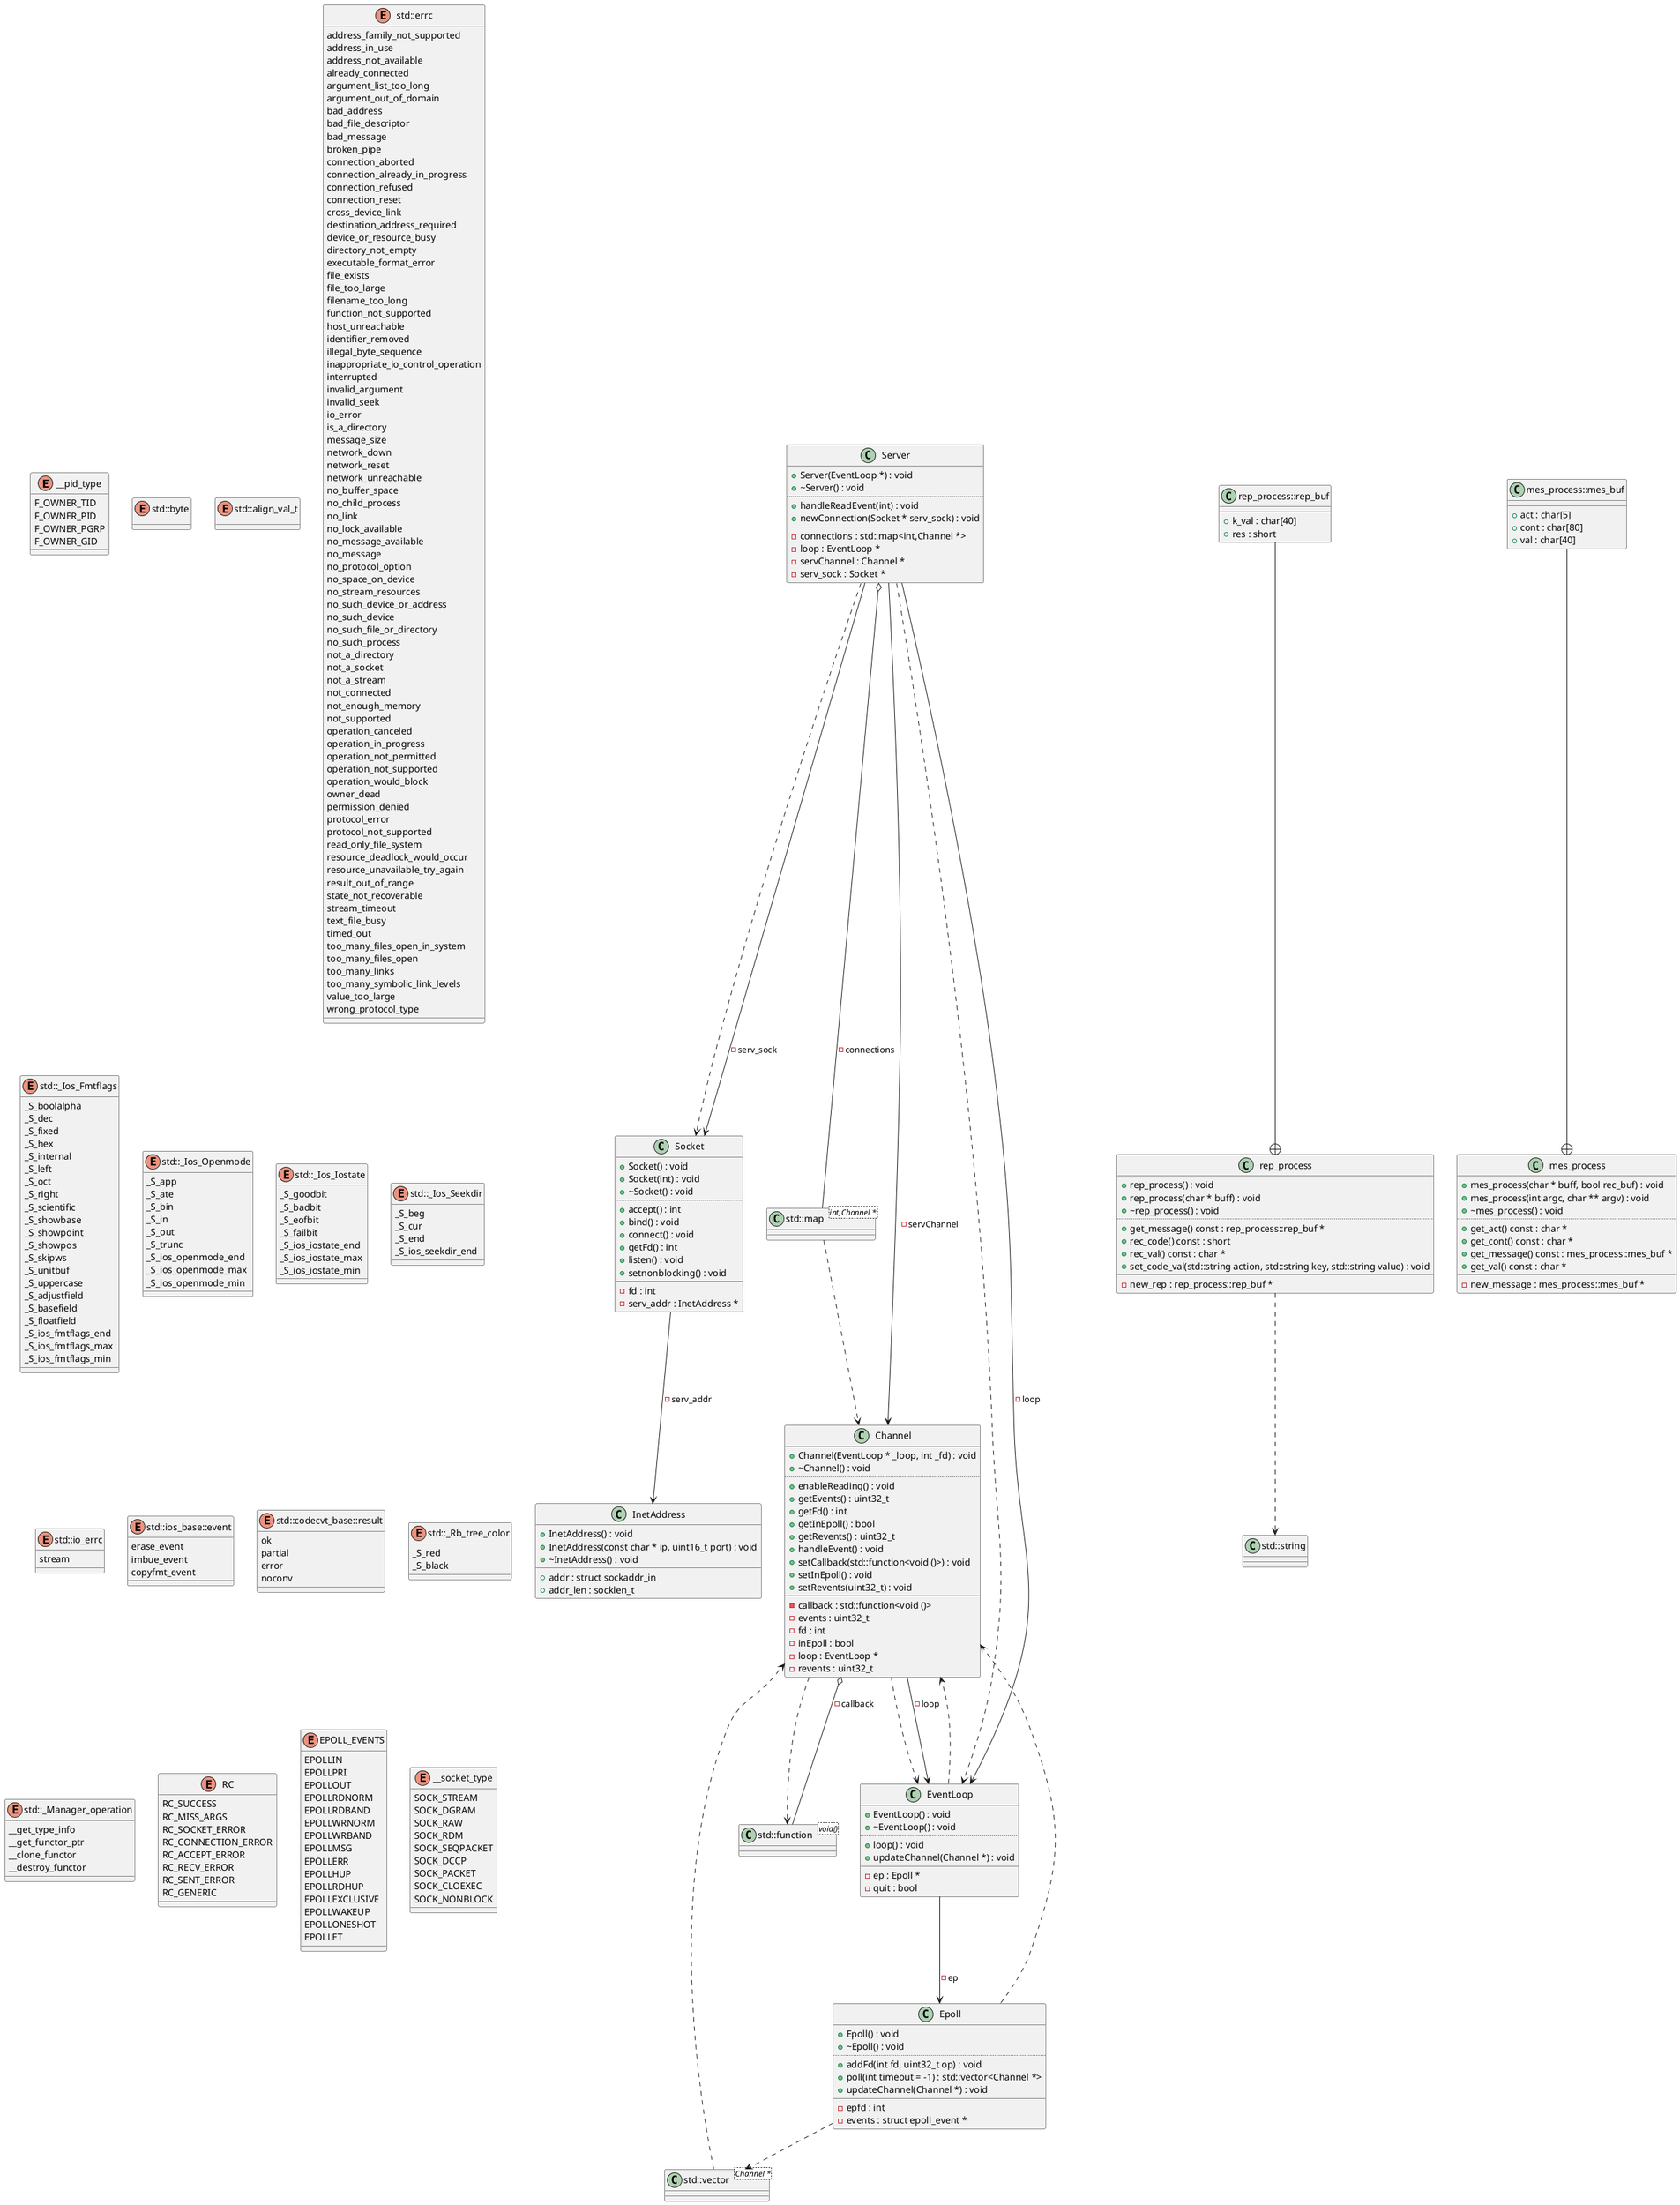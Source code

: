 @startuml
enum "__pid_type" as C_0001735548386921279272
enum C_0001735548386921279272 {
F_OWNER_TID
F_OWNER_PID
F_OWNER_PGRP
F_OWNER_GID
}
class "Socket" as C_0001698085643853748980
class C_0001698085643853748980 {
+Socket() : void
+Socket(int) : void
+~Socket() : void
..
+accept() : int
+bind() : void
+connect() : void
+getFd() : int
+listen() : void
+setnonblocking() : void
__
-fd : int
-serv_addr : InetAddress *
}
enum "std::byte" as C_0001195947699381904047
enum C_0001195947699381904047 {
}
enum "std::align_val_t" as C_0000047105553628505027
enum C_0000047105553628505027 {
}
enum "std::errc" as C_0000118351009949609628
enum C_0000118351009949609628 {
address_family_not_supported
address_in_use
address_not_available
already_connected
argument_list_too_long
argument_out_of_domain
bad_address
bad_file_descriptor
bad_message
broken_pipe
connection_aborted
connection_already_in_progress
connection_refused
connection_reset
cross_device_link
destination_address_required
device_or_resource_busy
directory_not_empty
executable_format_error
file_exists
file_too_large
filename_too_long
function_not_supported
host_unreachable
identifier_removed
illegal_byte_sequence
inappropriate_io_control_operation
interrupted
invalid_argument
invalid_seek
io_error
is_a_directory
message_size
network_down
network_reset
network_unreachable
no_buffer_space
no_child_process
no_link
no_lock_available
no_message_available
no_message
no_protocol_option
no_space_on_device
no_stream_resources
no_such_device_or_address
no_such_device
no_such_file_or_directory
no_such_process
not_a_directory
not_a_socket
not_a_stream
not_connected
not_enough_memory
not_supported
operation_canceled
operation_in_progress
operation_not_permitted
operation_not_supported
operation_would_block
owner_dead
permission_denied
protocol_error
protocol_not_supported
read_only_file_system
resource_deadlock_would_occur
resource_unavailable_try_again
result_out_of_range
state_not_recoverable
stream_timeout
text_file_busy
timed_out
too_many_files_open_in_system
too_many_files_open
too_many_links
too_many_symbolic_link_levels
value_too_large
wrong_protocol_type
}
enum "std::_Ios_Fmtflags" as C_0001960776109358708386
enum C_0001960776109358708386 {
_S_boolalpha
_S_dec
_S_fixed
_S_hex
_S_internal
_S_left
_S_oct
_S_right
_S_scientific
_S_showbase
_S_showpoint
_S_showpos
_S_skipws
_S_unitbuf
_S_uppercase
_S_adjustfield
_S_basefield
_S_floatfield
_S_ios_fmtflags_end
_S_ios_fmtflags_max
_S_ios_fmtflags_min
}
enum "std::_Ios_Openmode" as C_0001451421978483453067
enum C_0001451421978483453067 {
_S_app
_S_ate
_S_bin
_S_in
_S_out
_S_trunc
_S_ios_openmode_end
_S_ios_openmode_max
_S_ios_openmode_min
}
enum "std::_Ios_Iostate" as C_0001258509410327385703
enum C_0001258509410327385703 {
_S_goodbit
_S_badbit
_S_eofbit
_S_failbit
_S_ios_iostate_end
_S_ios_iostate_max
_S_ios_iostate_min
}
enum "std::_Ios_Seekdir" as C_0001505460621293532935
enum C_0001505460621293532935 {
_S_beg
_S_cur
_S_end
_S_ios_seekdir_end
}
enum "std::io_errc" as C_0000160400006972037320
enum C_0000160400006972037320 {
stream
}
enum "std::ios_base::event" as C_0000914564372844114041
enum C_0000914564372844114041 {
erase_event
imbue_event
copyfmt_event
}
enum "std::codecvt_base::result" as C_0002213829941719095205
enum C_0002213829941719095205 {
ok
partial
error
noconv
}
enum "std::_Rb_tree_color" as C_0001265018680982897061
enum C_0001265018680982897061 {
_S_red
_S_black
}
class "std::string" as C_0000159384585232022465
class C_0000159384585232022465 {
__
}
class "std::map<int,Channel *>" as C_0000922996343930198478
class C_0000922996343930198478 {
__
}
enum "std::_Manager_operation" as C_0000614493260059866535
enum C_0000614493260059866535 {
__get_type_info
__get_functor_ptr
__clone_functor
__destroy_functor
}
class "std::function<void()>" as C_0001660784356362272037
class C_0001660784356362272037 {
__
}
class "std::vector<Channel *>" as C_0000920511443715524519
class C_0000920511443715524519 {
__
}
enum "RC" as C_0001871912627817001484
enum C_0001871912627817001484 {
RC_SUCCESS
RC_MISS_ARGS
RC_SOCKET_ERROR
RC_CONNECTION_ERROR
RC_ACCEPT_ERROR
RC_RECV_ERROR
RC_SENT_ERROR
RC_GENERIC
}
class "mes_process" as C_0000194678836016621416
class C_0000194678836016621416 {
+mes_process(char * buff, bool rec_buf) : void
+mes_process(int argc, char ** argv) : void
+~mes_process() : void
..
+get_act() const : char *
+get_cont() const : char *
+get_message() const : mes_process::mes_buf *
+get_val() const : char *
__
-new_message : mes_process::mes_buf *
}
class "mes_process::mes_buf" as C_0001406391842573918345
class C_0001406391842573918345 {
__
+act : char[5]
+cont : char[80]
+val : char[40]
}
class "rep_process" as C_0001096214747237356424
class C_0001096214747237356424 {
+rep_process() : void
+rep_process(char * buff) : void
+~rep_process() : void
..
+get_message() const : rep_process::rep_buf *
+rec_code() const : short
+rec_val() const : char *
+set_code_val(std::string action, std::string key, std::string value) : void
__
-new_rep : rep_process::rep_buf *
}
class "rep_process::rep_buf" as C_0001425631079521478094
class C_0001425631079521478094 {
__
+k_val : char[40]
+res : short
}
class "InetAddress" as C_0001869894919194887127
class C_0001869894919194887127 {
+InetAddress() : void
+InetAddress(const char * ip, uint16_t port) : void
+~InetAddress() : void
__
+addr : struct sockaddr_in
+addr_len : socklen_t
}
class "Server" as C_0000896116164560655174
class C_0000896116164560655174 {
+Server(EventLoop *) : void
+~Server() : void
..
+handleReadEvent(int) : void
+newConnection(Socket * serv_sock) : void
__
-connections : std::map<int,Channel *>
-loop : EventLoop *
-servChannel : Channel *
-serv_sock : Socket *
}
enum "EPOLL_EVENTS" as C_0000084264113123486773
enum C_0000084264113123486773 {
EPOLLIN
EPOLLPRI
EPOLLOUT
EPOLLRDNORM
EPOLLRDBAND
EPOLLWRNORM
EPOLLWRBAND
EPOLLMSG
EPOLLERR
EPOLLHUP
EPOLLRDHUP
EPOLLEXCLUSIVE
EPOLLWAKEUP
EPOLLONESHOT
EPOLLET
}
class "Channel" as C_0000784166665447249091
class C_0000784166665447249091 {
+Channel(EventLoop * _loop, int _fd) : void
+~Channel() : void
..
+enableReading() : void
+getEvents() : uint32_t
+getFd() : int
+getInEpoll() : bool
+getRevents() : uint32_t
+handleEvent() : void
+setCallback(std::function<void ()>) : void
+setInEpoll() : void
+setRevents(uint32_t) : void
__
-callback : std::function<void ()>
-events : uint32_t
-fd : int
-inEpoll : bool
-loop : EventLoop *
-revents : uint32_t
}
class "EventLoop" as C_0000685381996221143758
class C_0000685381996221143758 {
+EventLoop() : void
+~EventLoop() : void
..
+loop() : void
+updateChannel(Channel *) : void
__
-ep : Epoll *
-quit : bool
}
class "Epoll" as C_0002216791108279507173
class C_0002216791108279507173 {
+Epoll() : void
+~Epoll() : void
..
+addFd(int fd, uint32_t op) : void
+poll(int timeout = -1) : std::vector<Channel *>
+updateChannel(Channel *) : void
__
-epfd : int
-events : struct epoll_event *
}
enum "__socket_type" as C_0000980368455285821131
enum C_0000980368455285821131 {
SOCK_STREAM
SOCK_DGRAM
SOCK_RAW
SOCK_RDM
SOCK_SEQPACKET
SOCK_DCCP
SOCK_PACKET
SOCK_CLOEXEC
SOCK_NONBLOCK
}
C_0001698085643853748980 --> C_0001869894919194887127 : -serv_addr
C_0000922996343930198478 ..> C_0000784166665447249091
C_0000920511443715524519 ..> C_0000784166665447249091
C_0001406391842573918345 --+ C_0000194678836016621416
C_0001096214747237356424 ..> C_0000159384585232022465
C_0001425631079521478094 --+ C_0001096214747237356424
C_0000896116164560655174 ..> C_0000685381996221143758
C_0000896116164560655174 ..> C_0001698085643853748980
C_0000896116164560655174 --> C_0000685381996221143758 : -loop
C_0000896116164560655174 --> C_0001698085643853748980 : -serv_sock
C_0000896116164560655174 --> C_0000784166665447249091 : -servChannel
C_0000896116164560655174 o-- C_0000922996343930198478 : -connections
C_0000784166665447249091 ..> C_0000685381996221143758
C_0000784166665447249091 ..> C_0001660784356362272037
C_0000784166665447249091 --> C_0000685381996221143758 : -loop
C_0000784166665447249091 o-- C_0001660784356362272037 : -callback
C_0000685381996221143758 ..> C_0000784166665447249091
C_0000685381996221143758 --> C_0002216791108279507173 : -ep
C_0002216791108279507173 ..> C_0000784166665447249091
C_0002216791108279507173 ..> C_0000920511443715524519

'Generated with clang-uml, version 0.3.7
'LLVM version Ubuntu clang version 15.0.7
@enduml
